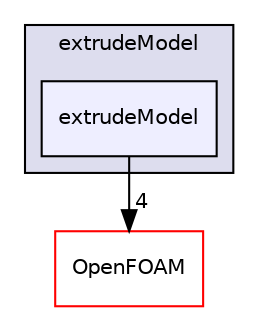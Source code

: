 digraph "src/mesh/extrudeModel/extrudeModel" {
  bgcolor=transparent;
  compound=true
  node [ fontsize="10", fontname="Helvetica"];
  edge [ labelfontsize="10", labelfontname="Helvetica"];
  subgraph clusterdir_8ffb679a374cef825c70454904c9ea60 {
    graph [ bgcolor="#ddddee", pencolor="black", label="extrudeModel" fontname="Helvetica", fontsize="10", URL="dir_8ffb679a374cef825c70454904c9ea60.html"]
  dir_072a70ecf265f9f34db16321b07bc568 [shape=box, label="extrudeModel", style="filled", fillcolor="#eeeeff", pencolor="black", URL="dir_072a70ecf265f9f34db16321b07bc568.html"];
  }
  dir_c5473ff19b20e6ec4dfe5c310b3778a8 [shape=box label="OpenFOAM" color="red" URL="dir_c5473ff19b20e6ec4dfe5c310b3778a8.html"];
  dir_072a70ecf265f9f34db16321b07bc568->dir_c5473ff19b20e6ec4dfe5c310b3778a8 [headlabel="4", labeldistance=1.5 headhref="dir_001761_001929.html"];
}
